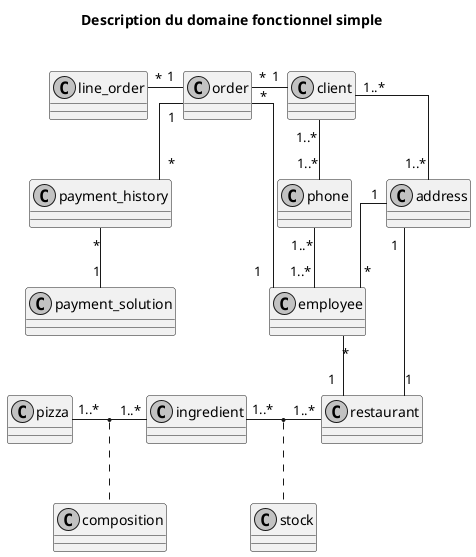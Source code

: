 @startuml

title Description du domaine fonctionnel simple\n

/' = = = = = = = STYLE = = = = = = = '/
skinparam monochrome true
skinparam linetype ortho

/' = = = = = = = CLASSE = = = = = = = '/
class address
class client
class composition
class employee
class ingredient
class line_order
class order
class payment_history
class payment_solution
class phone
class pizza
class restaurant
class stock

/' = = = = = = = RELATION = = = = = = = '/
address "1" -- "1" restaurant
address "1" -- "*" employee
client "1..*" - "1..*" phone
client "1..*" -- "1..*" address
employee "1" - "*" order
employee "*" -- "1" restaurant
ingredient "1..*" - "1..*" restaurant
(ingredient, restaurant) .. stock
line_order "*" - "1" order
order "*" - "1" client
order "1" -- "*" payment_history
payment_solution "1" -up- "*" payment_history
phone "1..*" -- "1..*" employee
pizza "1..*" - "1..*" ingredient
(pizza, ingredient) .. composition

@enduml
